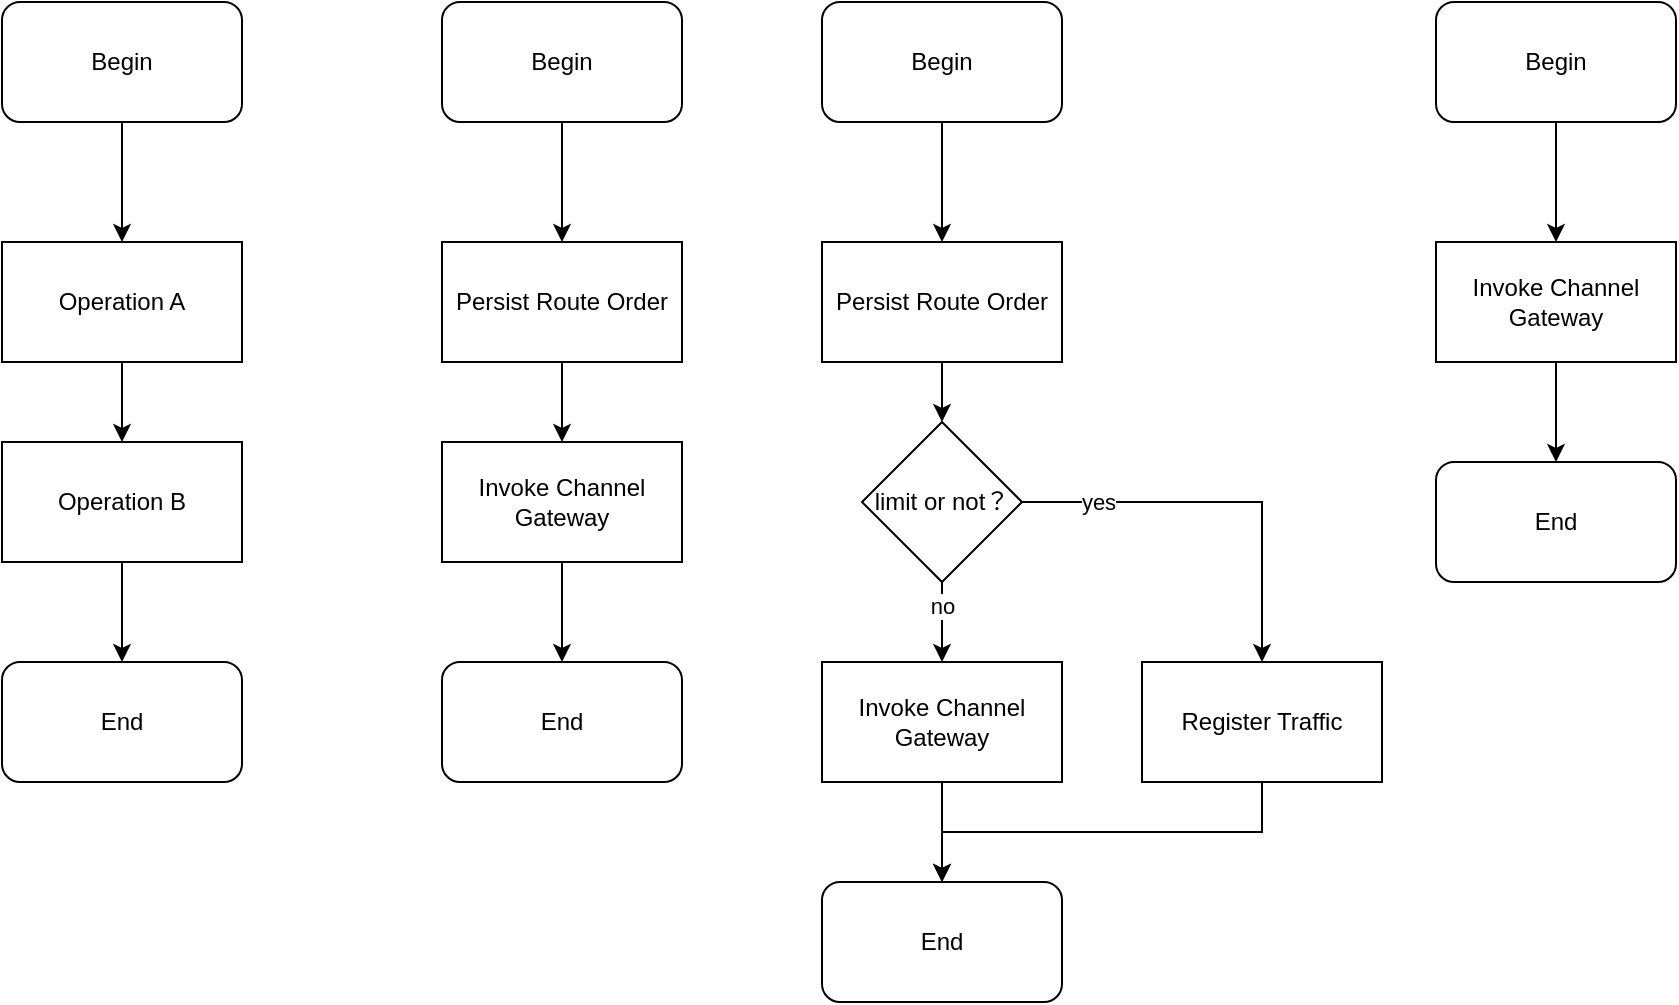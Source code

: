 <mxfile version="24.0.7" type="github">
  <diagram name="Page-1" id="XyglDtaLToY1RTu_pKm8">
    <mxGraphModel dx="1045" dy="661" grid="1" gridSize="10" guides="1" tooltips="1" connect="1" arrows="1" fold="1" page="1" pageScale="1" pageWidth="827" pageHeight="1169" math="0" shadow="0">
      <root>
        <mxCell id="0" />
        <mxCell id="1" parent="0" />
        <mxCell id="dk837Nnz6wW-hKpfyqoJ-5" style="edgeStyle=orthogonalEdgeStyle;rounded=0;orthogonalLoop=1;jettySize=auto;html=1;entryX=0.5;entryY=0;entryDx=0;entryDy=0;" edge="1" parent="1" source="dk837Nnz6wW-hKpfyqoJ-1" target="dk837Nnz6wW-hKpfyqoJ-2">
          <mxGeometry relative="1" as="geometry" />
        </mxCell>
        <mxCell id="dk837Nnz6wW-hKpfyqoJ-1" value="Begin" style="rounded=1;whiteSpace=wrap;html=1;" vertex="1" parent="1">
          <mxGeometry x="110" y="220" width="120" height="60" as="geometry" />
        </mxCell>
        <mxCell id="dk837Nnz6wW-hKpfyqoJ-6" style="edgeStyle=orthogonalEdgeStyle;rounded=0;orthogonalLoop=1;jettySize=auto;html=1;entryX=0.5;entryY=0;entryDx=0;entryDy=0;" edge="1" parent="1" source="dk837Nnz6wW-hKpfyqoJ-2" target="dk837Nnz6wW-hKpfyqoJ-3">
          <mxGeometry relative="1" as="geometry" />
        </mxCell>
        <mxCell id="dk837Nnz6wW-hKpfyqoJ-2" value="Operation A" style="rounded=0;whiteSpace=wrap;html=1;" vertex="1" parent="1">
          <mxGeometry x="110" y="340" width="120" height="60" as="geometry" />
        </mxCell>
        <mxCell id="dk837Nnz6wW-hKpfyqoJ-7" style="edgeStyle=orthogonalEdgeStyle;rounded=0;orthogonalLoop=1;jettySize=auto;html=1;entryX=0.5;entryY=0;entryDx=0;entryDy=0;" edge="1" parent="1" source="dk837Nnz6wW-hKpfyqoJ-3" target="dk837Nnz6wW-hKpfyqoJ-4">
          <mxGeometry relative="1" as="geometry" />
        </mxCell>
        <mxCell id="dk837Nnz6wW-hKpfyqoJ-3" value="Operation B" style="rounded=0;whiteSpace=wrap;html=1;" vertex="1" parent="1">
          <mxGeometry x="110" y="440" width="120" height="60" as="geometry" />
        </mxCell>
        <mxCell id="dk837Nnz6wW-hKpfyqoJ-4" value="End" style="rounded=1;whiteSpace=wrap;html=1;" vertex="1" parent="1">
          <mxGeometry x="110" y="550" width="120" height="60" as="geometry" />
        </mxCell>
        <mxCell id="dk837Nnz6wW-hKpfyqoJ-10" style="edgeStyle=orthogonalEdgeStyle;rounded=0;orthogonalLoop=1;jettySize=auto;html=1;entryX=0.5;entryY=0;entryDx=0;entryDy=0;" edge="1" parent="1" source="dk837Nnz6wW-hKpfyqoJ-11" target="dk837Nnz6wW-hKpfyqoJ-13">
          <mxGeometry relative="1" as="geometry" />
        </mxCell>
        <mxCell id="dk837Nnz6wW-hKpfyqoJ-11" value="Begin" style="rounded=1;whiteSpace=wrap;html=1;" vertex="1" parent="1">
          <mxGeometry x="330" y="220" width="120" height="60" as="geometry" />
        </mxCell>
        <mxCell id="dk837Nnz6wW-hKpfyqoJ-12" style="edgeStyle=orthogonalEdgeStyle;rounded=0;orthogonalLoop=1;jettySize=auto;html=1;entryX=0.5;entryY=0;entryDx=0;entryDy=0;" edge="1" parent="1" source="dk837Nnz6wW-hKpfyqoJ-13" target="dk837Nnz6wW-hKpfyqoJ-15">
          <mxGeometry relative="1" as="geometry" />
        </mxCell>
        <mxCell id="dk837Nnz6wW-hKpfyqoJ-13" value="Persist Route Order" style="rounded=0;whiteSpace=wrap;html=1;" vertex="1" parent="1">
          <mxGeometry x="330" y="340" width="120" height="60" as="geometry" />
        </mxCell>
        <mxCell id="dk837Nnz6wW-hKpfyqoJ-14" style="edgeStyle=orthogonalEdgeStyle;rounded=0;orthogonalLoop=1;jettySize=auto;html=1;entryX=0.5;entryY=0;entryDx=0;entryDy=0;" edge="1" parent="1" source="dk837Nnz6wW-hKpfyqoJ-15" target="dk837Nnz6wW-hKpfyqoJ-16">
          <mxGeometry relative="1" as="geometry" />
        </mxCell>
        <mxCell id="dk837Nnz6wW-hKpfyqoJ-15" value="Invoke Channel Gateway" style="rounded=0;whiteSpace=wrap;html=1;" vertex="1" parent="1">
          <mxGeometry x="330" y="440" width="120" height="60" as="geometry" />
        </mxCell>
        <mxCell id="dk837Nnz6wW-hKpfyqoJ-16" value="End" style="rounded=1;whiteSpace=wrap;html=1;" vertex="1" parent="1">
          <mxGeometry x="330" y="550" width="120" height="60" as="geometry" />
        </mxCell>
        <mxCell id="dk837Nnz6wW-hKpfyqoJ-17" style="edgeStyle=orthogonalEdgeStyle;rounded=0;orthogonalLoop=1;jettySize=auto;html=1;entryX=0.5;entryY=0;entryDx=0;entryDy=0;" edge="1" parent="1" source="dk837Nnz6wW-hKpfyqoJ-18" target="dk837Nnz6wW-hKpfyqoJ-19">
          <mxGeometry relative="1" as="geometry" />
        </mxCell>
        <mxCell id="dk837Nnz6wW-hKpfyqoJ-18" value="Invoke Channel Gateway" style="rounded=0;whiteSpace=wrap;html=1;" vertex="1" parent="1">
          <mxGeometry x="827" y="340" width="120" height="60" as="geometry" />
        </mxCell>
        <mxCell id="dk837Nnz6wW-hKpfyqoJ-19" value="End" style="rounded=1;whiteSpace=wrap;html=1;" vertex="1" parent="1">
          <mxGeometry x="827" y="450" width="120" height="60" as="geometry" />
        </mxCell>
        <mxCell id="dk837Nnz6wW-hKpfyqoJ-21" style="edgeStyle=orthogonalEdgeStyle;rounded=0;orthogonalLoop=1;jettySize=auto;html=1;entryX=0.5;entryY=0;entryDx=0;entryDy=0;" edge="1" parent="1" source="dk837Nnz6wW-hKpfyqoJ-20" target="dk837Nnz6wW-hKpfyqoJ-18">
          <mxGeometry relative="1" as="geometry" />
        </mxCell>
        <mxCell id="dk837Nnz6wW-hKpfyqoJ-20" value="Begin" style="rounded=1;whiteSpace=wrap;html=1;" vertex="1" parent="1">
          <mxGeometry x="827" y="220" width="120" height="60" as="geometry" />
        </mxCell>
        <mxCell id="dk837Nnz6wW-hKpfyqoJ-22" style="edgeStyle=orthogonalEdgeStyle;rounded=0;orthogonalLoop=1;jettySize=auto;html=1;entryX=0.5;entryY=0;entryDx=0;entryDy=0;" edge="1" parent="1" source="dk837Nnz6wW-hKpfyqoJ-23" target="dk837Nnz6wW-hKpfyqoJ-25">
          <mxGeometry relative="1" as="geometry" />
        </mxCell>
        <mxCell id="dk837Nnz6wW-hKpfyqoJ-23" value="Begin" style="rounded=1;whiteSpace=wrap;html=1;" vertex="1" parent="1">
          <mxGeometry x="520" y="220" width="120" height="60" as="geometry" />
        </mxCell>
        <mxCell id="dk837Nnz6wW-hKpfyqoJ-30" style="edgeStyle=orthogonalEdgeStyle;rounded=0;orthogonalLoop=1;jettySize=auto;html=1;entryX=0.5;entryY=0;entryDx=0;entryDy=0;" edge="1" parent="1" source="dk837Nnz6wW-hKpfyqoJ-25" target="dk837Nnz6wW-hKpfyqoJ-29">
          <mxGeometry relative="1" as="geometry" />
        </mxCell>
        <mxCell id="dk837Nnz6wW-hKpfyqoJ-25" value="Persist Route Order" style="rounded=0;whiteSpace=wrap;html=1;" vertex="1" parent="1">
          <mxGeometry x="520" y="340" width="120" height="60" as="geometry" />
        </mxCell>
        <mxCell id="dk837Nnz6wW-hKpfyqoJ-26" style="edgeStyle=orthogonalEdgeStyle;rounded=0;orthogonalLoop=1;jettySize=auto;html=1;entryX=0.5;entryY=0;entryDx=0;entryDy=0;" edge="1" parent="1" source="dk837Nnz6wW-hKpfyqoJ-27" target="dk837Nnz6wW-hKpfyqoJ-28">
          <mxGeometry relative="1" as="geometry" />
        </mxCell>
        <mxCell id="dk837Nnz6wW-hKpfyqoJ-27" value="Invoke Channel Gateway" style="rounded=0;whiteSpace=wrap;html=1;" vertex="1" parent="1">
          <mxGeometry x="520" y="550" width="120" height="60" as="geometry" />
        </mxCell>
        <mxCell id="dk837Nnz6wW-hKpfyqoJ-28" value="End" style="rounded=1;whiteSpace=wrap;html=1;" vertex="1" parent="1">
          <mxGeometry x="520" y="660" width="120" height="60" as="geometry" />
        </mxCell>
        <mxCell id="dk837Nnz6wW-hKpfyqoJ-31" style="edgeStyle=orthogonalEdgeStyle;rounded=0;orthogonalLoop=1;jettySize=auto;html=1;entryX=0.5;entryY=0;entryDx=0;entryDy=0;" edge="1" parent="1" source="dk837Nnz6wW-hKpfyqoJ-29" target="dk837Nnz6wW-hKpfyqoJ-27">
          <mxGeometry relative="1" as="geometry" />
        </mxCell>
        <mxCell id="dk837Nnz6wW-hKpfyqoJ-32" value="no" style="edgeLabel;html=1;align=center;verticalAlign=middle;resizable=0;points=[];" vertex="1" connectable="0" parent="dk837Nnz6wW-hKpfyqoJ-31">
          <mxGeometry x="-0.41" y="1" relative="1" as="geometry">
            <mxPoint x="-1" as="offset" />
          </mxGeometry>
        </mxCell>
        <mxCell id="dk837Nnz6wW-hKpfyqoJ-34" style="edgeStyle=orthogonalEdgeStyle;rounded=0;orthogonalLoop=1;jettySize=auto;html=1;entryX=0.5;entryY=0;entryDx=0;entryDy=0;" edge="1" parent="1" source="dk837Nnz6wW-hKpfyqoJ-29" target="dk837Nnz6wW-hKpfyqoJ-33">
          <mxGeometry relative="1" as="geometry" />
        </mxCell>
        <mxCell id="dk837Nnz6wW-hKpfyqoJ-36" value="yes" style="edgeLabel;html=1;align=center;verticalAlign=middle;resizable=0;points=[];" vertex="1" connectable="0" parent="dk837Nnz6wW-hKpfyqoJ-34">
          <mxGeometry x="-0.626" relative="1" as="geometry">
            <mxPoint as="offset" />
          </mxGeometry>
        </mxCell>
        <mxCell id="dk837Nnz6wW-hKpfyqoJ-29" value="limit or not？" style="rhombus;whiteSpace=wrap;html=1;" vertex="1" parent="1">
          <mxGeometry x="540" y="430" width="80" height="80" as="geometry" />
        </mxCell>
        <mxCell id="dk837Nnz6wW-hKpfyqoJ-35" style="edgeStyle=orthogonalEdgeStyle;rounded=0;orthogonalLoop=1;jettySize=auto;html=1;entryX=0.5;entryY=0;entryDx=0;entryDy=0;exitX=0.5;exitY=1;exitDx=0;exitDy=0;" edge="1" parent="1" source="dk837Nnz6wW-hKpfyqoJ-33" target="dk837Nnz6wW-hKpfyqoJ-28">
          <mxGeometry relative="1" as="geometry" />
        </mxCell>
        <mxCell id="dk837Nnz6wW-hKpfyqoJ-33" value="Register Traffic" style="rounded=0;whiteSpace=wrap;html=1;" vertex="1" parent="1">
          <mxGeometry x="680" y="550" width="120" height="60" as="geometry" />
        </mxCell>
      </root>
    </mxGraphModel>
  </diagram>
</mxfile>

